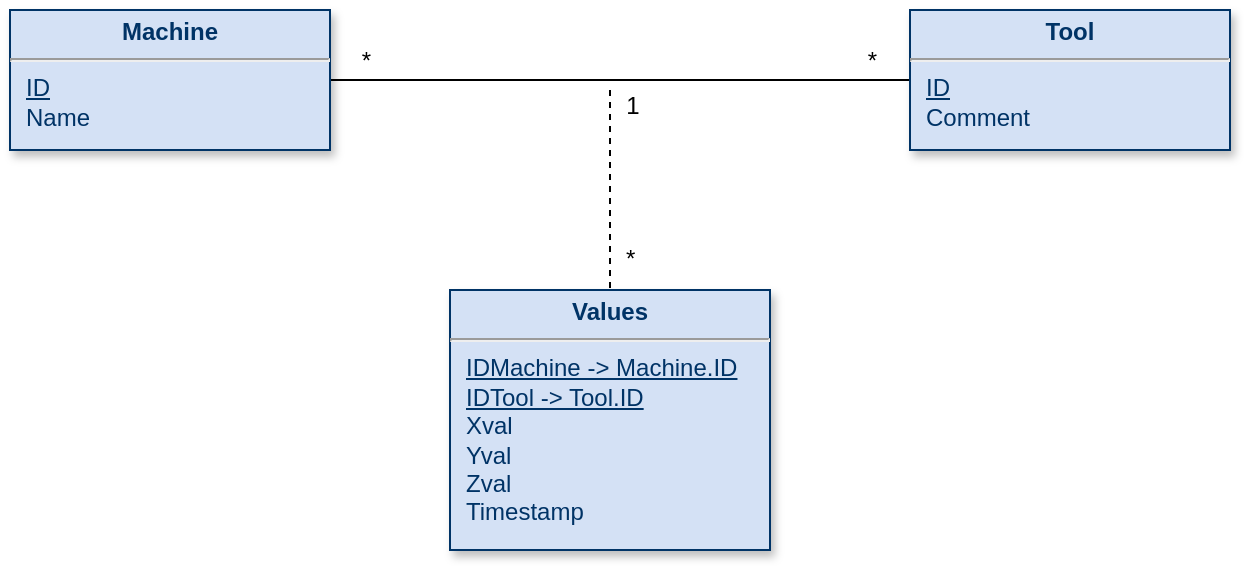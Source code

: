<mxfile version="11.1.4" type="github"><diagram name="Page-1" id="efa7a0a1-bf9b-a30e-e6df-94a7791c09e9"><mxGraphModel dx="696" dy="345" grid="1" gridSize="10" guides="1" tooltips="1" connect="1" arrows="1" fold="1" page="1" pageScale="1" pageWidth="1169" pageHeight="827" background="#ffffff" math="0" shadow="0"><root><mxCell id="0"/><mxCell id="1" parent="0"/><mxCell id="c0B3WjmBh8o47lyJ5_OK-115" value="" style="edgeStyle=orthogonalEdgeStyle;orthogonalLoop=1;jettySize=auto;html=1;endArrow=none;endFill=0;strokeColor=#000000;rounded=0;jumpStyle=gap;shadow=0;comic=0;" edge="1" parent="1" source="29" target="c0B3WjmBh8o47lyJ5_OK-114"><mxGeometry relative="1" as="geometry"/></mxCell><mxCell id="c0B3WjmBh8o47lyJ5_OK-117" value="*" style="text;resizable=0;points=[];align=center;verticalAlign=bottom;labelBackgroundColor=#ffffff;" vertex="1" connectable="0" parent="c0B3WjmBh8o47lyJ5_OK-115"><mxGeometry x="-0.876" y="1" relative="1" as="geometry"><mxPoint as="offset"/></mxGeometry></mxCell><mxCell id="c0B3WjmBh8o47lyJ5_OK-118" value="*" style="text;resizable=0;points=[];align=center;verticalAlign=bottom;labelBackgroundColor=#ffffff;" vertex="1" connectable="0" parent="c0B3WjmBh8o47lyJ5_OK-115"><mxGeometry x="0.87" y="1" relative="1" as="geometry"><mxPoint as="offset"/></mxGeometry></mxCell><mxCell id="29" value="&lt;p style=&quot;margin: 4px 0px 0px ; text-align: center&quot;&gt;&lt;strong&gt;Machine&lt;/strong&gt;&lt;/p&gt;&lt;hr&gt;&lt;p style=&quot;margin: 0px ; margin-left: 8px&quot;&gt;&lt;u&gt;ID&lt;/u&gt;&lt;/p&gt;&lt;p style=&quot;margin: 0px ; margin-left: 8px&quot;&gt;Name&lt;/p&gt;" style="verticalAlign=top;align=left;overflow=fill;fontSize=12;fontFamily=Helvetica;html=1;strokeColor=#003366;shadow=1;fillColor=#D4E1F5;fontColor=#003366" parent="1" vertex="1"><mxGeometry x="310" y="220" width="160" height="70" as="geometry"/></mxCell><mxCell id="c0B3WjmBh8o47lyJ5_OK-114" value="&lt;p style=&quot;margin: 4px 0px 0px ; text-align: center&quot;&gt;&lt;strong&gt;Tool&lt;/strong&gt;&lt;/p&gt;&lt;hr&gt;&lt;p style=&quot;margin: 0px ; margin-left: 8px&quot;&gt;&lt;u&gt;ID&lt;/u&gt;&lt;/p&gt;&lt;p style=&quot;margin: 0px ; margin-left: 8px&quot;&gt;Comment&lt;br&gt;&lt;/p&gt;" style="verticalAlign=top;align=left;overflow=fill;fontSize=12;fontFamily=Helvetica;html=1;strokeColor=#003366;shadow=1;fillColor=#D4E1F5;fontColor=#003366" vertex="1" parent="1"><mxGeometry x="760" y="220" width="160" height="70" as="geometry"/></mxCell><mxCell id="c0B3WjmBh8o47lyJ5_OK-120" style="edgeStyle=orthogonalEdgeStyle;rounded=0;comic=0;jumpStyle=gap;orthogonalLoop=1;jettySize=auto;html=1;shadow=0;endArrow=none;endFill=0;strokeColor=#000000;dashed=1;" edge="1" parent="1" target="c0B3WjmBh8o47lyJ5_OK-119"><mxGeometry relative="1" as="geometry"><mxPoint x="610" y="260" as="sourcePoint"/></mxGeometry></mxCell><mxCell id="c0B3WjmBh8o47lyJ5_OK-122" value="1" style="text;resizable=0;points=[];align=left;verticalAlign=middle;labelBackgroundColor=#ffffff;spacingLeft=5;" vertex="1" connectable="0" parent="c0B3WjmBh8o47lyJ5_OK-120"><mxGeometry x="-0.862" y="1" relative="1" as="geometry"><mxPoint as="offset"/></mxGeometry></mxCell><mxCell id="c0B3WjmBh8o47lyJ5_OK-123" value="*" style="text;resizable=0;points=[];align=left;verticalAlign=middle;labelBackgroundColor=#ffffff;spacingLeft=5;" vertex="1" connectable="0" parent="c0B3WjmBh8o47lyJ5_OK-120"><mxGeometry x="0.662" y="1" relative="1" as="geometry"><mxPoint as="offset"/></mxGeometry></mxCell><mxCell id="c0B3WjmBh8o47lyJ5_OK-119" value="&lt;p style=&quot;margin: 4px 0px 0px ; text-align: center&quot;&gt;&lt;strong&gt;Values&lt;/strong&gt;&lt;/p&gt;&lt;hr&gt;&lt;p style=&quot;margin: 0px ; margin-left: 8px&quot;&gt;&lt;u&gt;IDMachine -&amp;gt; Machine.ID&lt;/u&gt;&lt;/p&gt;&lt;p style=&quot;margin: 0px ; margin-left: 8px&quot;&gt;&lt;u&gt;IDTool -&amp;gt; Tool.ID&lt;/u&gt;&lt;br&gt;&lt;/p&gt;&lt;p style=&quot;margin: 0px ; margin-left: 8px&quot;&gt;Xval&lt;/p&gt;&lt;p style=&quot;margin: 0px ; margin-left: 8px&quot;&gt;Yval&lt;/p&gt;&lt;p style=&quot;margin: 0px ; margin-left: 8px&quot;&gt;Zval&lt;/p&gt;&lt;p style=&quot;margin: 0px ; margin-left: 8px&quot;&gt;Timestamp&lt;br&gt;&lt;/p&gt;" style="verticalAlign=top;align=left;overflow=fill;fontSize=12;fontFamily=Helvetica;html=1;strokeColor=#003366;shadow=1;fillColor=#D4E1F5;fontColor=#003366" vertex="1" parent="1"><mxGeometry x="530" y="360" width="160" height="130" as="geometry"/></mxCell></root></mxGraphModel></diagram></mxfile>